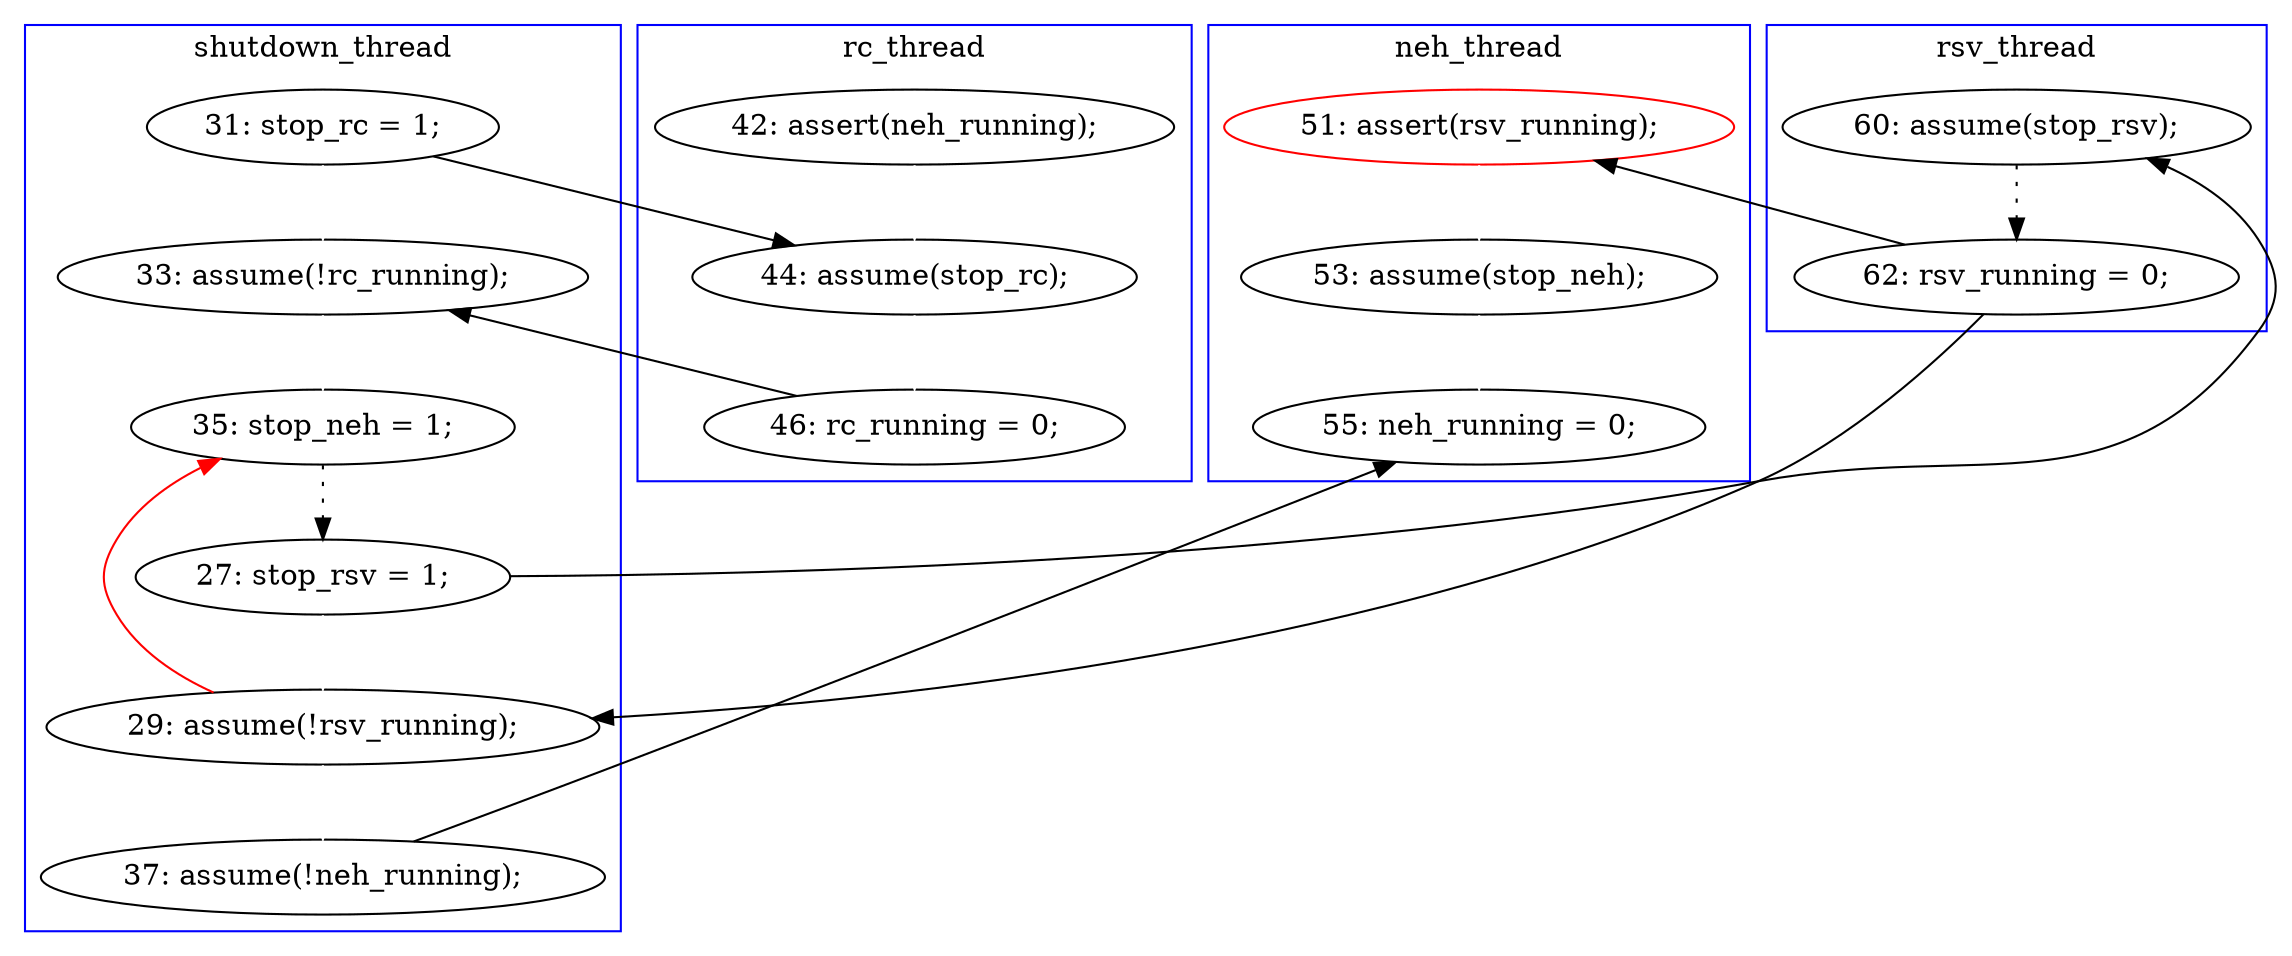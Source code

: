 digraph Counterexample {
	14 -> 18 [color = white, style = solid]
	14 -> 15 [color = black, style = solid, constraint = false]
	24 -> 30 [color = black, style = solid, constraint = false]
	33 -> 37 [color = white, style = solid]
	17 -> 18 [color = black, style = solid, constraint = false]
	21 -> 25 [color = white, style = solid]
	21 -> 23 [color = black, style = solid, constraint = false]
	30 -> 33 [color = white, style = solid]
	25 -> 20 [color = red, style = solid, constraint = false]
	23 -> 24 [color = black, style = dotted]
	15 -> 17 [color = white, style = solid]
	12 -> 15 [color = white, style = solid]
	25 -> 31 [color = white, style = solid]
	24 -> 25 [color = black, style = solid, constraint = false]
	31 -> 37 [color = black, style = solid, constraint = false]
	18 -> 20 [color = white, style = solid]
	20 -> 21 [color = black, style = dotted]
	subgraph cluster4 {
		label = rsv_thread
		color = blue
		23  [label = "60: assume(stop_rsv);"]
		24  [label = "62: rsv_running = 0;"]
	}
	subgraph cluster2 {
		label = rc_thread
		color = blue
		15  [label = "44: assume(stop_rc);"]
		17  [label = "46: rc_running = 0;"]
		12  [label = "42: assert(neh_running);"]
	}
	subgraph cluster3 {
		label = neh_thread
		color = blue
		30  [label = "51: assert(rsv_running);", color = red]
		37  [label = "55: neh_running = 0;"]
		33  [label = "53: assume(stop_neh);"]
	}
	subgraph cluster1 {
		label = shutdown_thread
		color = blue
		21  [label = "27: stop_rsv = 1;"]
		31  [label = "37: assume(!neh_running);"]
		20  [label = "35: stop_neh = 1;"]
		14  [label = "31: stop_rc = 1;"]
		18  [label = "33: assume(!rc_running);"]
		25  [label = "29: assume(!rsv_running);"]
	}
}